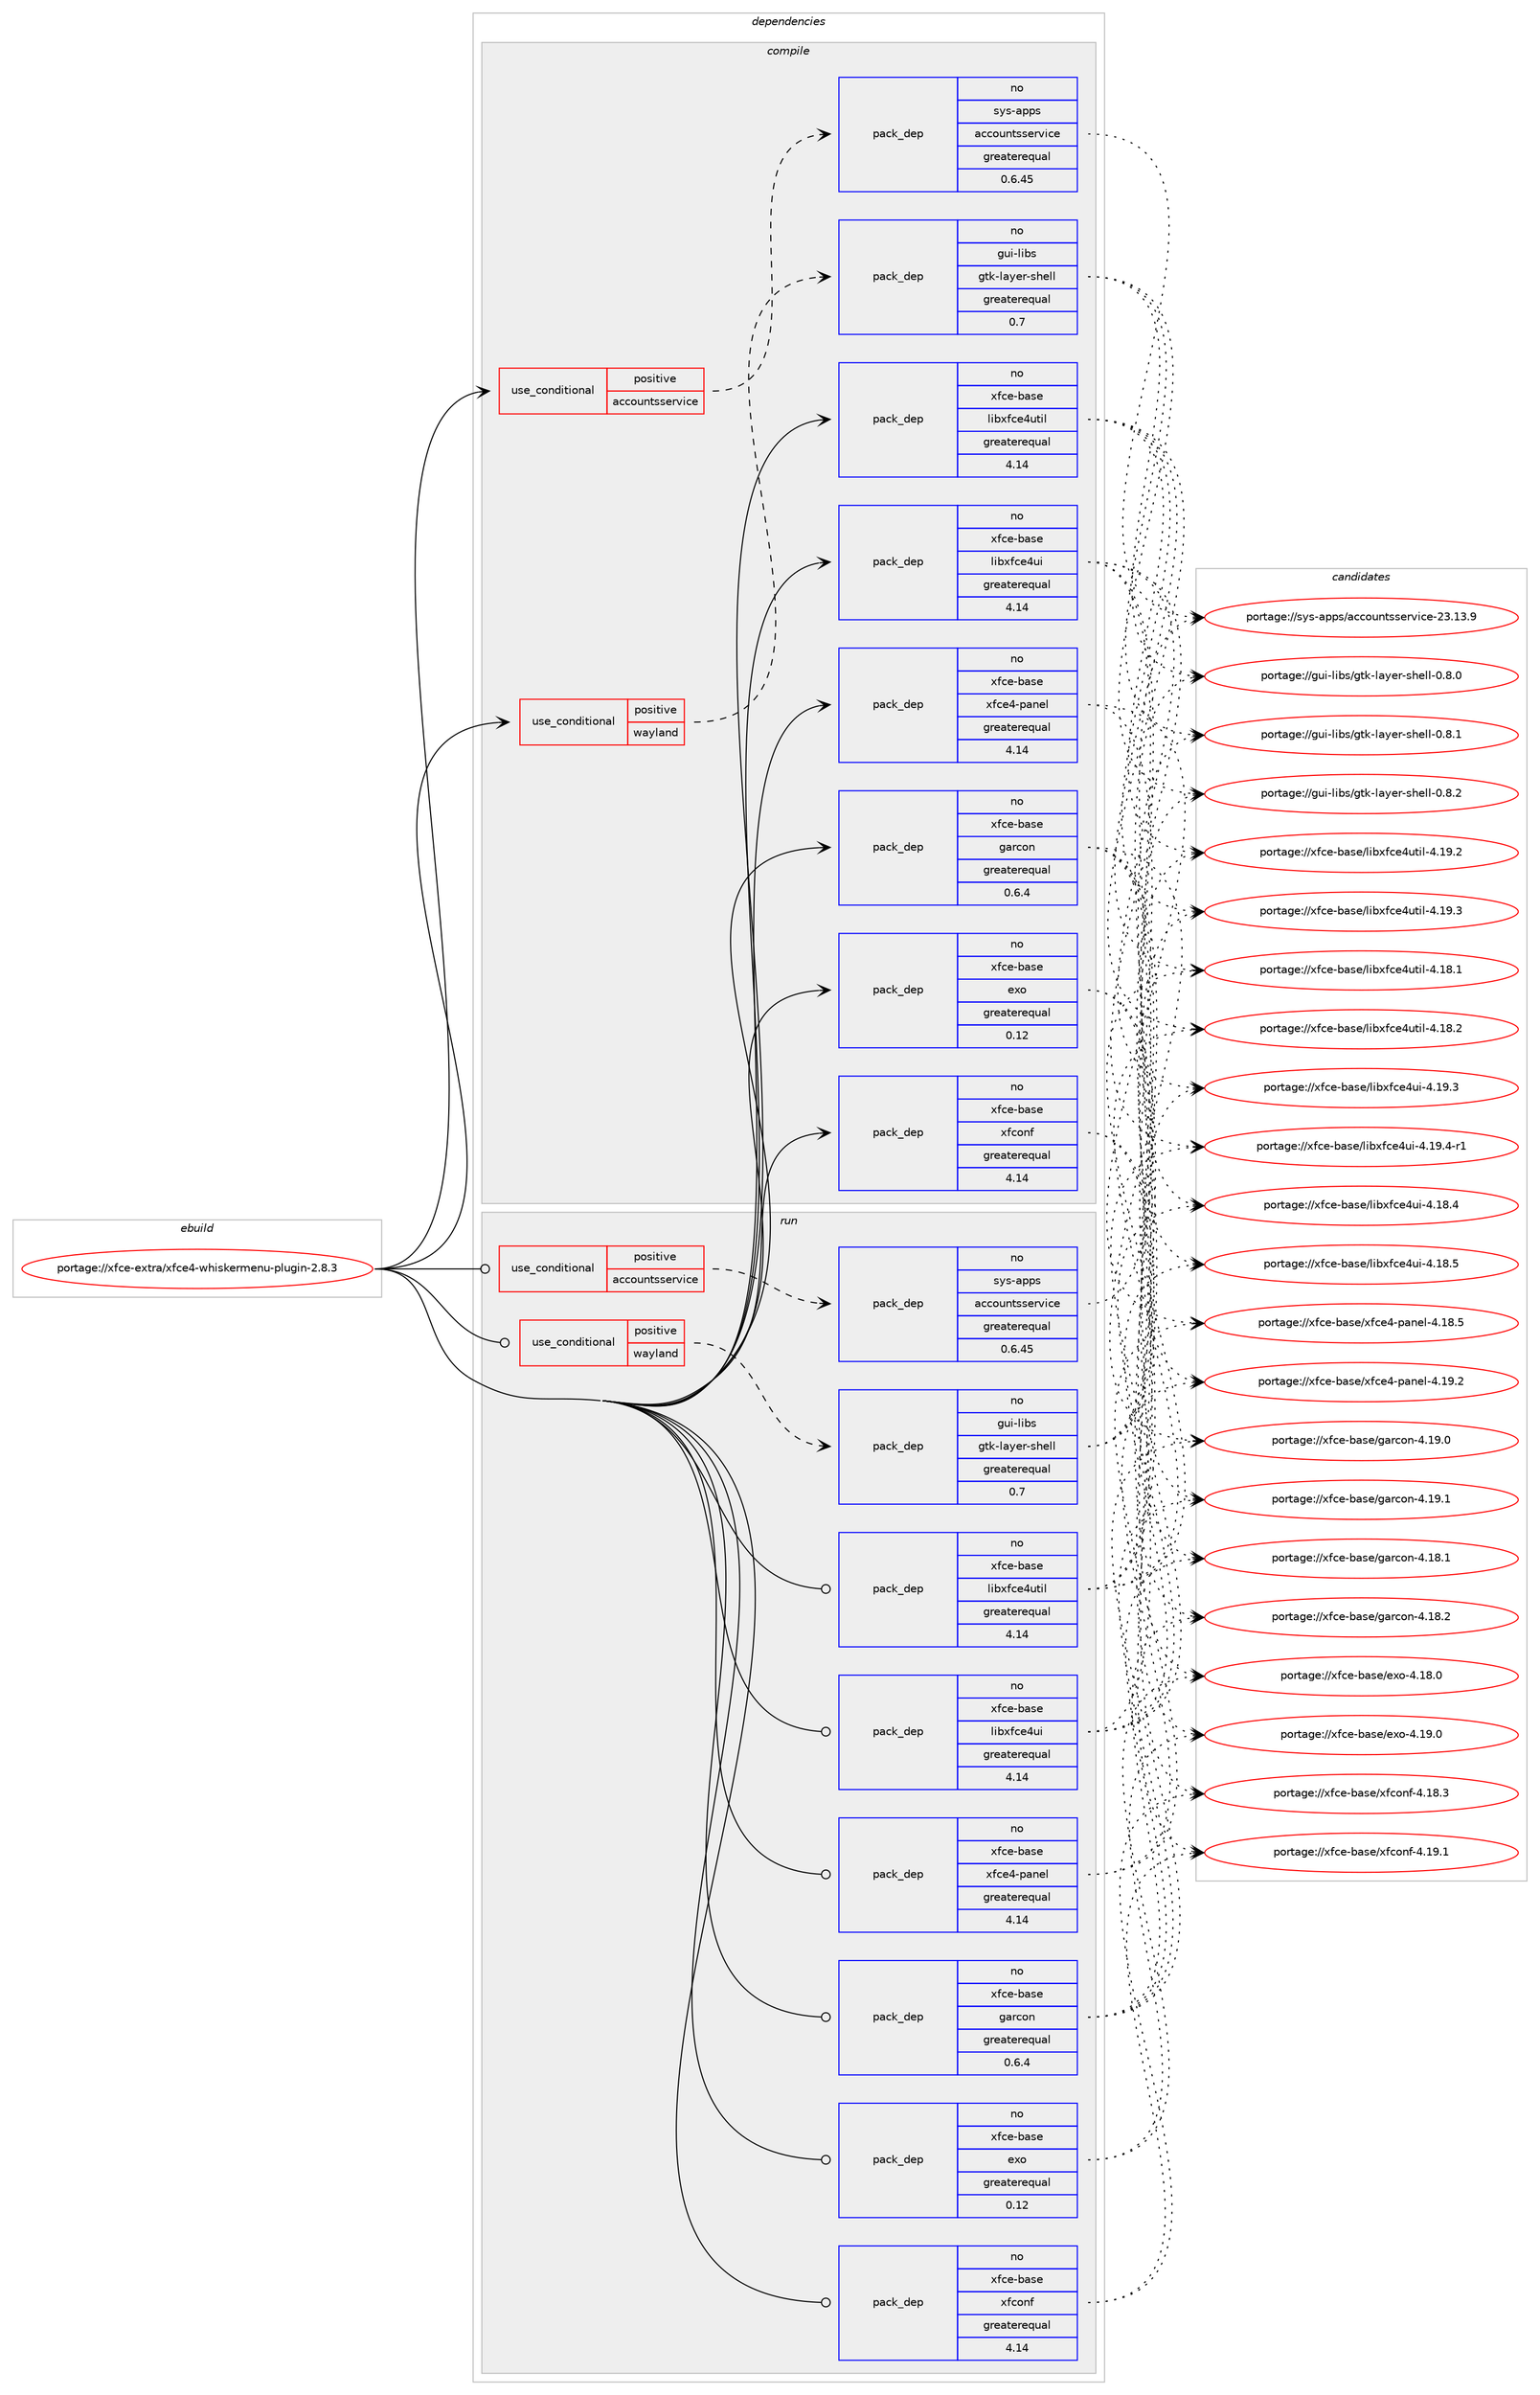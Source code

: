 digraph prolog {

# *************
# Graph options
# *************

newrank=true;
concentrate=true;
compound=true;
graph [rankdir=LR,fontname=Helvetica,fontsize=10,ranksep=1.5];#, ranksep=2.5, nodesep=0.2];
edge  [arrowhead=vee];
node  [fontname=Helvetica,fontsize=10];

# **********
# The ebuild
# **********

subgraph cluster_leftcol {
color=gray;
rank=same;
label=<<i>ebuild</i>>;
id [label="portage://xfce-extra/xfce4-whiskermenu-plugin-2.8.3", color=red, width=4, href="../xfce-extra/xfce4-whiskermenu-plugin-2.8.3.svg"];
}

# ****************
# The dependencies
# ****************

subgraph cluster_midcol {
color=gray;
label=<<i>dependencies</i>>;
subgraph cluster_compile {
fillcolor="#eeeeee";
style=filled;
label=<<i>compile</i>>;
subgraph cond17607 {
dependency27312 [label=<<TABLE BORDER="0" CELLBORDER="1" CELLSPACING="0" CELLPADDING="4"><TR><TD ROWSPAN="3" CELLPADDING="10">use_conditional</TD></TR><TR><TD>positive</TD></TR><TR><TD>accountsservice</TD></TR></TABLE>>, shape=none, color=red];
subgraph pack9383 {
dependency27313 [label=<<TABLE BORDER="0" CELLBORDER="1" CELLSPACING="0" CELLPADDING="4" WIDTH="220"><TR><TD ROWSPAN="6" CELLPADDING="30">pack_dep</TD></TR><TR><TD WIDTH="110">no</TD></TR><TR><TD>sys-apps</TD></TR><TR><TD>accountsservice</TD></TR><TR><TD>greaterequal</TD></TR><TR><TD>0.6.45</TD></TR></TABLE>>, shape=none, color=blue];
}
dependency27312:e -> dependency27313:w [weight=20,style="dashed",arrowhead="vee"];
}
id:e -> dependency27312:w [weight=20,style="solid",arrowhead="vee"];
subgraph cond17608 {
dependency27314 [label=<<TABLE BORDER="0" CELLBORDER="1" CELLSPACING="0" CELLPADDING="4"><TR><TD ROWSPAN="3" CELLPADDING="10">use_conditional</TD></TR><TR><TD>positive</TD></TR><TR><TD>wayland</TD></TR></TABLE>>, shape=none, color=red];
subgraph pack9384 {
dependency27315 [label=<<TABLE BORDER="0" CELLBORDER="1" CELLSPACING="0" CELLPADDING="4" WIDTH="220"><TR><TD ROWSPAN="6" CELLPADDING="30">pack_dep</TD></TR><TR><TD WIDTH="110">no</TD></TR><TR><TD>gui-libs</TD></TR><TR><TD>gtk-layer-shell</TD></TR><TR><TD>greaterequal</TD></TR><TR><TD>0.7</TD></TR></TABLE>>, shape=none, color=blue];
}
dependency27314:e -> dependency27315:w [weight=20,style="dashed",arrowhead="vee"];
}
id:e -> dependency27314:w [weight=20,style="solid",arrowhead="vee"];
# *** BEGIN UNKNOWN DEPENDENCY TYPE (TODO) ***
# id -> package_dependency(portage://xfce-extra/xfce4-whiskermenu-plugin-2.8.3,install,no,virtual,libintl,none,[,,],[],[])
# *** END UNKNOWN DEPENDENCY TYPE (TODO) ***

# *** BEGIN UNKNOWN DEPENDENCY TYPE (TODO) ***
# id -> package_dependency(portage://xfce-extra/xfce4-whiskermenu-plugin-2.8.3,install,no,x11-libs,gtk+,none,[,,],[slot(3)],[])
# *** END UNKNOWN DEPENDENCY TYPE (TODO) ***

subgraph pack9385 {
dependency27316 [label=<<TABLE BORDER="0" CELLBORDER="1" CELLSPACING="0" CELLPADDING="4" WIDTH="220"><TR><TD ROWSPAN="6" CELLPADDING="30">pack_dep</TD></TR><TR><TD WIDTH="110">no</TD></TR><TR><TD>xfce-base</TD></TR><TR><TD>exo</TD></TR><TR><TD>greaterequal</TD></TR><TR><TD>0.12</TD></TR></TABLE>>, shape=none, color=blue];
}
id:e -> dependency27316:w [weight=20,style="solid",arrowhead="vee"];
subgraph pack9386 {
dependency27317 [label=<<TABLE BORDER="0" CELLBORDER="1" CELLSPACING="0" CELLPADDING="4" WIDTH="220"><TR><TD ROWSPAN="6" CELLPADDING="30">pack_dep</TD></TR><TR><TD WIDTH="110">no</TD></TR><TR><TD>xfce-base</TD></TR><TR><TD>garcon</TD></TR><TR><TD>greaterequal</TD></TR><TR><TD>0.6.4</TD></TR></TABLE>>, shape=none, color=blue];
}
id:e -> dependency27317:w [weight=20,style="solid",arrowhead="vee"];
subgraph pack9387 {
dependency27318 [label=<<TABLE BORDER="0" CELLBORDER="1" CELLSPACING="0" CELLPADDING="4" WIDTH="220"><TR><TD ROWSPAN="6" CELLPADDING="30">pack_dep</TD></TR><TR><TD WIDTH="110">no</TD></TR><TR><TD>xfce-base</TD></TR><TR><TD>libxfce4ui</TD></TR><TR><TD>greaterequal</TD></TR><TR><TD>4.14</TD></TR></TABLE>>, shape=none, color=blue];
}
id:e -> dependency27318:w [weight=20,style="solid",arrowhead="vee"];
subgraph pack9388 {
dependency27319 [label=<<TABLE BORDER="0" CELLBORDER="1" CELLSPACING="0" CELLPADDING="4" WIDTH="220"><TR><TD ROWSPAN="6" CELLPADDING="30">pack_dep</TD></TR><TR><TD WIDTH="110">no</TD></TR><TR><TD>xfce-base</TD></TR><TR><TD>libxfce4util</TD></TR><TR><TD>greaterequal</TD></TR><TR><TD>4.14</TD></TR></TABLE>>, shape=none, color=blue];
}
id:e -> dependency27319:w [weight=20,style="solid",arrowhead="vee"];
subgraph pack9389 {
dependency27320 [label=<<TABLE BORDER="0" CELLBORDER="1" CELLSPACING="0" CELLPADDING="4" WIDTH="220"><TR><TD ROWSPAN="6" CELLPADDING="30">pack_dep</TD></TR><TR><TD WIDTH="110">no</TD></TR><TR><TD>xfce-base</TD></TR><TR><TD>xfce4-panel</TD></TR><TR><TD>greaterequal</TD></TR><TR><TD>4.14</TD></TR></TABLE>>, shape=none, color=blue];
}
id:e -> dependency27320:w [weight=20,style="solid",arrowhead="vee"];
subgraph pack9390 {
dependency27321 [label=<<TABLE BORDER="0" CELLBORDER="1" CELLSPACING="0" CELLPADDING="4" WIDTH="220"><TR><TD ROWSPAN="6" CELLPADDING="30">pack_dep</TD></TR><TR><TD WIDTH="110">no</TD></TR><TR><TD>xfce-base</TD></TR><TR><TD>xfconf</TD></TR><TR><TD>greaterequal</TD></TR><TR><TD>4.14</TD></TR></TABLE>>, shape=none, color=blue];
}
id:e -> dependency27321:w [weight=20,style="solid",arrowhead="vee"];
}
subgraph cluster_compileandrun {
fillcolor="#eeeeee";
style=filled;
label=<<i>compile and run</i>>;
}
subgraph cluster_run {
fillcolor="#eeeeee";
style=filled;
label=<<i>run</i>>;
subgraph cond17609 {
dependency27322 [label=<<TABLE BORDER="0" CELLBORDER="1" CELLSPACING="0" CELLPADDING="4"><TR><TD ROWSPAN="3" CELLPADDING="10">use_conditional</TD></TR><TR><TD>positive</TD></TR><TR><TD>accountsservice</TD></TR></TABLE>>, shape=none, color=red];
subgraph pack9391 {
dependency27323 [label=<<TABLE BORDER="0" CELLBORDER="1" CELLSPACING="0" CELLPADDING="4" WIDTH="220"><TR><TD ROWSPAN="6" CELLPADDING="30">pack_dep</TD></TR><TR><TD WIDTH="110">no</TD></TR><TR><TD>sys-apps</TD></TR><TR><TD>accountsservice</TD></TR><TR><TD>greaterequal</TD></TR><TR><TD>0.6.45</TD></TR></TABLE>>, shape=none, color=blue];
}
dependency27322:e -> dependency27323:w [weight=20,style="dashed",arrowhead="vee"];
}
id:e -> dependency27322:w [weight=20,style="solid",arrowhead="odot"];
subgraph cond17610 {
dependency27324 [label=<<TABLE BORDER="0" CELLBORDER="1" CELLSPACING="0" CELLPADDING="4"><TR><TD ROWSPAN="3" CELLPADDING="10">use_conditional</TD></TR><TR><TD>positive</TD></TR><TR><TD>wayland</TD></TR></TABLE>>, shape=none, color=red];
subgraph pack9392 {
dependency27325 [label=<<TABLE BORDER="0" CELLBORDER="1" CELLSPACING="0" CELLPADDING="4" WIDTH="220"><TR><TD ROWSPAN="6" CELLPADDING="30">pack_dep</TD></TR><TR><TD WIDTH="110">no</TD></TR><TR><TD>gui-libs</TD></TR><TR><TD>gtk-layer-shell</TD></TR><TR><TD>greaterequal</TD></TR><TR><TD>0.7</TD></TR></TABLE>>, shape=none, color=blue];
}
dependency27324:e -> dependency27325:w [weight=20,style="dashed",arrowhead="vee"];
}
id:e -> dependency27324:w [weight=20,style="solid",arrowhead="odot"];
# *** BEGIN UNKNOWN DEPENDENCY TYPE (TODO) ***
# id -> package_dependency(portage://xfce-extra/xfce4-whiskermenu-plugin-2.8.3,run,no,virtual,libintl,none,[,,],[],[])
# *** END UNKNOWN DEPENDENCY TYPE (TODO) ***

# *** BEGIN UNKNOWN DEPENDENCY TYPE (TODO) ***
# id -> package_dependency(portage://xfce-extra/xfce4-whiskermenu-plugin-2.8.3,run,no,x11-libs,gtk+,none,[,,],[slot(3)],[])
# *** END UNKNOWN DEPENDENCY TYPE (TODO) ***

subgraph pack9393 {
dependency27326 [label=<<TABLE BORDER="0" CELLBORDER="1" CELLSPACING="0" CELLPADDING="4" WIDTH="220"><TR><TD ROWSPAN="6" CELLPADDING="30">pack_dep</TD></TR><TR><TD WIDTH="110">no</TD></TR><TR><TD>xfce-base</TD></TR><TR><TD>exo</TD></TR><TR><TD>greaterequal</TD></TR><TR><TD>0.12</TD></TR></TABLE>>, shape=none, color=blue];
}
id:e -> dependency27326:w [weight=20,style="solid",arrowhead="odot"];
subgraph pack9394 {
dependency27327 [label=<<TABLE BORDER="0" CELLBORDER="1" CELLSPACING="0" CELLPADDING="4" WIDTH="220"><TR><TD ROWSPAN="6" CELLPADDING="30">pack_dep</TD></TR><TR><TD WIDTH="110">no</TD></TR><TR><TD>xfce-base</TD></TR><TR><TD>garcon</TD></TR><TR><TD>greaterequal</TD></TR><TR><TD>0.6.4</TD></TR></TABLE>>, shape=none, color=blue];
}
id:e -> dependency27327:w [weight=20,style="solid",arrowhead="odot"];
subgraph pack9395 {
dependency27328 [label=<<TABLE BORDER="0" CELLBORDER="1" CELLSPACING="0" CELLPADDING="4" WIDTH="220"><TR><TD ROWSPAN="6" CELLPADDING="30">pack_dep</TD></TR><TR><TD WIDTH="110">no</TD></TR><TR><TD>xfce-base</TD></TR><TR><TD>libxfce4ui</TD></TR><TR><TD>greaterequal</TD></TR><TR><TD>4.14</TD></TR></TABLE>>, shape=none, color=blue];
}
id:e -> dependency27328:w [weight=20,style="solid",arrowhead="odot"];
subgraph pack9396 {
dependency27329 [label=<<TABLE BORDER="0" CELLBORDER="1" CELLSPACING="0" CELLPADDING="4" WIDTH="220"><TR><TD ROWSPAN="6" CELLPADDING="30">pack_dep</TD></TR><TR><TD WIDTH="110">no</TD></TR><TR><TD>xfce-base</TD></TR><TR><TD>libxfce4util</TD></TR><TR><TD>greaterequal</TD></TR><TR><TD>4.14</TD></TR></TABLE>>, shape=none, color=blue];
}
id:e -> dependency27329:w [weight=20,style="solid",arrowhead="odot"];
subgraph pack9397 {
dependency27330 [label=<<TABLE BORDER="0" CELLBORDER="1" CELLSPACING="0" CELLPADDING="4" WIDTH="220"><TR><TD ROWSPAN="6" CELLPADDING="30">pack_dep</TD></TR><TR><TD WIDTH="110">no</TD></TR><TR><TD>xfce-base</TD></TR><TR><TD>xfce4-panel</TD></TR><TR><TD>greaterequal</TD></TR><TR><TD>4.14</TD></TR></TABLE>>, shape=none, color=blue];
}
id:e -> dependency27330:w [weight=20,style="solid",arrowhead="odot"];
subgraph pack9398 {
dependency27331 [label=<<TABLE BORDER="0" CELLBORDER="1" CELLSPACING="0" CELLPADDING="4" WIDTH="220"><TR><TD ROWSPAN="6" CELLPADDING="30">pack_dep</TD></TR><TR><TD WIDTH="110">no</TD></TR><TR><TD>xfce-base</TD></TR><TR><TD>xfconf</TD></TR><TR><TD>greaterequal</TD></TR><TR><TD>4.14</TD></TR></TABLE>>, shape=none, color=blue];
}
id:e -> dependency27331:w [weight=20,style="solid",arrowhead="odot"];
}
}

# **************
# The candidates
# **************

subgraph cluster_choices {
rank=same;
color=gray;
label=<<i>candidates</i>>;

subgraph choice9383 {
color=black;
nodesep=1;
choice115121115459711211211547979999111117110116115115101114118105991014550514649514657 [label="portage://sys-apps/accountsservice-23.13.9", color=red, width=4,href="../sys-apps/accountsservice-23.13.9.svg"];
dependency27313:e -> choice115121115459711211211547979999111117110116115115101114118105991014550514649514657:w [style=dotted,weight="100"];
}
subgraph choice9384 {
color=black;
nodesep=1;
choice103117105451081059811547103116107451089712110111445115104101108108454846564648 [label="portage://gui-libs/gtk-layer-shell-0.8.0", color=red, width=4,href="../gui-libs/gtk-layer-shell-0.8.0.svg"];
choice103117105451081059811547103116107451089712110111445115104101108108454846564649 [label="portage://gui-libs/gtk-layer-shell-0.8.1", color=red, width=4,href="../gui-libs/gtk-layer-shell-0.8.1.svg"];
choice103117105451081059811547103116107451089712110111445115104101108108454846564650 [label="portage://gui-libs/gtk-layer-shell-0.8.2", color=red, width=4,href="../gui-libs/gtk-layer-shell-0.8.2.svg"];
dependency27315:e -> choice103117105451081059811547103116107451089712110111445115104101108108454846564648:w [style=dotted,weight="100"];
dependency27315:e -> choice103117105451081059811547103116107451089712110111445115104101108108454846564649:w [style=dotted,weight="100"];
dependency27315:e -> choice103117105451081059811547103116107451089712110111445115104101108108454846564650:w [style=dotted,weight="100"];
}
subgraph choice9385 {
color=black;
nodesep=1;
choice120102991014598971151014710112011145524649564648 [label="portage://xfce-base/exo-4.18.0", color=red, width=4,href="../xfce-base/exo-4.18.0.svg"];
choice120102991014598971151014710112011145524649574648 [label="portage://xfce-base/exo-4.19.0", color=red, width=4,href="../xfce-base/exo-4.19.0.svg"];
dependency27316:e -> choice120102991014598971151014710112011145524649564648:w [style=dotted,weight="100"];
dependency27316:e -> choice120102991014598971151014710112011145524649574648:w [style=dotted,weight="100"];
}
subgraph choice9386 {
color=black;
nodesep=1;
choice1201029910145989711510147103971149911111045524649564649 [label="portage://xfce-base/garcon-4.18.1", color=red, width=4,href="../xfce-base/garcon-4.18.1.svg"];
choice1201029910145989711510147103971149911111045524649564650 [label="portage://xfce-base/garcon-4.18.2", color=red, width=4,href="../xfce-base/garcon-4.18.2.svg"];
choice1201029910145989711510147103971149911111045524649574648 [label="portage://xfce-base/garcon-4.19.0", color=red, width=4,href="../xfce-base/garcon-4.19.0.svg"];
choice1201029910145989711510147103971149911111045524649574649 [label="portage://xfce-base/garcon-4.19.1", color=red, width=4,href="../xfce-base/garcon-4.19.1.svg"];
dependency27317:e -> choice1201029910145989711510147103971149911111045524649564649:w [style=dotted,weight="100"];
dependency27317:e -> choice1201029910145989711510147103971149911111045524649564650:w [style=dotted,weight="100"];
dependency27317:e -> choice1201029910145989711510147103971149911111045524649574648:w [style=dotted,weight="100"];
dependency27317:e -> choice1201029910145989711510147103971149911111045524649574649:w [style=dotted,weight="100"];
}
subgraph choice9387 {
color=black;
nodesep=1;
choice120102991014598971151014710810598120102991015211710545524649564652 [label="portage://xfce-base/libxfce4ui-4.18.4", color=red, width=4,href="../xfce-base/libxfce4ui-4.18.4.svg"];
choice120102991014598971151014710810598120102991015211710545524649564653 [label="portage://xfce-base/libxfce4ui-4.18.5", color=red, width=4,href="../xfce-base/libxfce4ui-4.18.5.svg"];
choice120102991014598971151014710810598120102991015211710545524649574651 [label="portage://xfce-base/libxfce4ui-4.19.3", color=red, width=4,href="../xfce-base/libxfce4ui-4.19.3.svg"];
choice1201029910145989711510147108105981201029910152117105455246495746524511449 [label="portage://xfce-base/libxfce4ui-4.19.4-r1", color=red, width=4,href="../xfce-base/libxfce4ui-4.19.4-r1.svg"];
dependency27318:e -> choice120102991014598971151014710810598120102991015211710545524649564652:w [style=dotted,weight="100"];
dependency27318:e -> choice120102991014598971151014710810598120102991015211710545524649564653:w [style=dotted,weight="100"];
dependency27318:e -> choice120102991014598971151014710810598120102991015211710545524649574651:w [style=dotted,weight="100"];
dependency27318:e -> choice1201029910145989711510147108105981201029910152117105455246495746524511449:w [style=dotted,weight="100"];
}
subgraph choice9388 {
color=black;
nodesep=1;
choice120102991014598971151014710810598120102991015211711610510845524649564649 [label="portage://xfce-base/libxfce4util-4.18.1", color=red, width=4,href="../xfce-base/libxfce4util-4.18.1.svg"];
choice120102991014598971151014710810598120102991015211711610510845524649564650 [label="portage://xfce-base/libxfce4util-4.18.2", color=red, width=4,href="../xfce-base/libxfce4util-4.18.2.svg"];
choice120102991014598971151014710810598120102991015211711610510845524649574650 [label="portage://xfce-base/libxfce4util-4.19.2", color=red, width=4,href="../xfce-base/libxfce4util-4.19.2.svg"];
choice120102991014598971151014710810598120102991015211711610510845524649574651 [label="portage://xfce-base/libxfce4util-4.19.3", color=red, width=4,href="../xfce-base/libxfce4util-4.19.3.svg"];
dependency27319:e -> choice120102991014598971151014710810598120102991015211711610510845524649564649:w [style=dotted,weight="100"];
dependency27319:e -> choice120102991014598971151014710810598120102991015211711610510845524649564650:w [style=dotted,weight="100"];
dependency27319:e -> choice120102991014598971151014710810598120102991015211711610510845524649574650:w [style=dotted,weight="100"];
dependency27319:e -> choice120102991014598971151014710810598120102991015211711610510845524649574651:w [style=dotted,weight="100"];
}
subgraph choice9389 {
color=black;
nodesep=1;
choice12010299101459897115101471201029910152451129711010110845524649564653 [label="portage://xfce-base/xfce4-panel-4.18.5", color=red, width=4,href="../xfce-base/xfce4-panel-4.18.5.svg"];
choice12010299101459897115101471201029910152451129711010110845524649574650 [label="portage://xfce-base/xfce4-panel-4.19.2", color=red, width=4,href="../xfce-base/xfce4-panel-4.19.2.svg"];
dependency27320:e -> choice12010299101459897115101471201029910152451129711010110845524649564653:w [style=dotted,weight="100"];
dependency27320:e -> choice12010299101459897115101471201029910152451129711010110845524649574650:w [style=dotted,weight="100"];
}
subgraph choice9390 {
color=black;
nodesep=1;
choice12010299101459897115101471201029911111010245524649564651 [label="portage://xfce-base/xfconf-4.18.3", color=red, width=4,href="../xfce-base/xfconf-4.18.3.svg"];
choice12010299101459897115101471201029911111010245524649574649 [label="portage://xfce-base/xfconf-4.19.1", color=red, width=4,href="../xfce-base/xfconf-4.19.1.svg"];
dependency27321:e -> choice12010299101459897115101471201029911111010245524649564651:w [style=dotted,weight="100"];
dependency27321:e -> choice12010299101459897115101471201029911111010245524649574649:w [style=dotted,weight="100"];
}
subgraph choice9391 {
color=black;
nodesep=1;
choice115121115459711211211547979999111117110116115115101114118105991014550514649514657 [label="portage://sys-apps/accountsservice-23.13.9", color=red, width=4,href="../sys-apps/accountsservice-23.13.9.svg"];
dependency27323:e -> choice115121115459711211211547979999111117110116115115101114118105991014550514649514657:w [style=dotted,weight="100"];
}
subgraph choice9392 {
color=black;
nodesep=1;
choice103117105451081059811547103116107451089712110111445115104101108108454846564648 [label="portage://gui-libs/gtk-layer-shell-0.8.0", color=red, width=4,href="../gui-libs/gtk-layer-shell-0.8.0.svg"];
choice103117105451081059811547103116107451089712110111445115104101108108454846564649 [label="portage://gui-libs/gtk-layer-shell-0.8.1", color=red, width=4,href="../gui-libs/gtk-layer-shell-0.8.1.svg"];
choice103117105451081059811547103116107451089712110111445115104101108108454846564650 [label="portage://gui-libs/gtk-layer-shell-0.8.2", color=red, width=4,href="../gui-libs/gtk-layer-shell-0.8.2.svg"];
dependency27325:e -> choice103117105451081059811547103116107451089712110111445115104101108108454846564648:w [style=dotted,weight="100"];
dependency27325:e -> choice103117105451081059811547103116107451089712110111445115104101108108454846564649:w [style=dotted,weight="100"];
dependency27325:e -> choice103117105451081059811547103116107451089712110111445115104101108108454846564650:w [style=dotted,weight="100"];
}
subgraph choice9393 {
color=black;
nodesep=1;
choice120102991014598971151014710112011145524649564648 [label="portage://xfce-base/exo-4.18.0", color=red, width=4,href="../xfce-base/exo-4.18.0.svg"];
choice120102991014598971151014710112011145524649574648 [label="portage://xfce-base/exo-4.19.0", color=red, width=4,href="../xfce-base/exo-4.19.0.svg"];
dependency27326:e -> choice120102991014598971151014710112011145524649564648:w [style=dotted,weight="100"];
dependency27326:e -> choice120102991014598971151014710112011145524649574648:w [style=dotted,weight="100"];
}
subgraph choice9394 {
color=black;
nodesep=1;
choice1201029910145989711510147103971149911111045524649564649 [label="portage://xfce-base/garcon-4.18.1", color=red, width=4,href="../xfce-base/garcon-4.18.1.svg"];
choice1201029910145989711510147103971149911111045524649564650 [label="portage://xfce-base/garcon-4.18.2", color=red, width=4,href="../xfce-base/garcon-4.18.2.svg"];
choice1201029910145989711510147103971149911111045524649574648 [label="portage://xfce-base/garcon-4.19.0", color=red, width=4,href="../xfce-base/garcon-4.19.0.svg"];
choice1201029910145989711510147103971149911111045524649574649 [label="portage://xfce-base/garcon-4.19.1", color=red, width=4,href="../xfce-base/garcon-4.19.1.svg"];
dependency27327:e -> choice1201029910145989711510147103971149911111045524649564649:w [style=dotted,weight="100"];
dependency27327:e -> choice1201029910145989711510147103971149911111045524649564650:w [style=dotted,weight="100"];
dependency27327:e -> choice1201029910145989711510147103971149911111045524649574648:w [style=dotted,weight="100"];
dependency27327:e -> choice1201029910145989711510147103971149911111045524649574649:w [style=dotted,weight="100"];
}
subgraph choice9395 {
color=black;
nodesep=1;
choice120102991014598971151014710810598120102991015211710545524649564652 [label="portage://xfce-base/libxfce4ui-4.18.4", color=red, width=4,href="../xfce-base/libxfce4ui-4.18.4.svg"];
choice120102991014598971151014710810598120102991015211710545524649564653 [label="portage://xfce-base/libxfce4ui-4.18.5", color=red, width=4,href="../xfce-base/libxfce4ui-4.18.5.svg"];
choice120102991014598971151014710810598120102991015211710545524649574651 [label="portage://xfce-base/libxfce4ui-4.19.3", color=red, width=4,href="../xfce-base/libxfce4ui-4.19.3.svg"];
choice1201029910145989711510147108105981201029910152117105455246495746524511449 [label="portage://xfce-base/libxfce4ui-4.19.4-r1", color=red, width=4,href="../xfce-base/libxfce4ui-4.19.4-r1.svg"];
dependency27328:e -> choice120102991014598971151014710810598120102991015211710545524649564652:w [style=dotted,weight="100"];
dependency27328:e -> choice120102991014598971151014710810598120102991015211710545524649564653:w [style=dotted,weight="100"];
dependency27328:e -> choice120102991014598971151014710810598120102991015211710545524649574651:w [style=dotted,weight="100"];
dependency27328:e -> choice1201029910145989711510147108105981201029910152117105455246495746524511449:w [style=dotted,weight="100"];
}
subgraph choice9396 {
color=black;
nodesep=1;
choice120102991014598971151014710810598120102991015211711610510845524649564649 [label="portage://xfce-base/libxfce4util-4.18.1", color=red, width=4,href="../xfce-base/libxfce4util-4.18.1.svg"];
choice120102991014598971151014710810598120102991015211711610510845524649564650 [label="portage://xfce-base/libxfce4util-4.18.2", color=red, width=4,href="../xfce-base/libxfce4util-4.18.2.svg"];
choice120102991014598971151014710810598120102991015211711610510845524649574650 [label="portage://xfce-base/libxfce4util-4.19.2", color=red, width=4,href="../xfce-base/libxfce4util-4.19.2.svg"];
choice120102991014598971151014710810598120102991015211711610510845524649574651 [label="portage://xfce-base/libxfce4util-4.19.3", color=red, width=4,href="../xfce-base/libxfce4util-4.19.3.svg"];
dependency27329:e -> choice120102991014598971151014710810598120102991015211711610510845524649564649:w [style=dotted,weight="100"];
dependency27329:e -> choice120102991014598971151014710810598120102991015211711610510845524649564650:w [style=dotted,weight="100"];
dependency27329:e -> choice120102991014598971151014710810598120102991015211711610510845524649574650:w [style=dotted,weight="100"];
dependency27329:e -> choice120102991014598971151014710810598120102991015211711610510845524649574651:w [style=dotted,weight="100"];
}
subgraph choice9397 {
color=black;
nodesep=1;
choice12010299101459897115101471201029910152451129711010110845524649564653 [label="portage://xfce-base/xfce4-panel-4.18.5", color=red, width=4,href="../xfce-base/xfce4-panel-4.18.5.svg"];
choice12010299101459897115101471201029910152451129711010110845524649574650 [label="portage://xfce-base/xfce4-panel-4.19.2", color=red, width=4,href="../xfce-base/xfce4-panel-4.19.2.svg"];
dependency27330:e -> choice12010299101459897115101471201029910152451129711010110845524649564653:w [style=dotted,weight="100"];
dependency27330:e -> choice12010299101459897115101471201029910152451129711010110845524649574650:w [style=dotted,weight="100"];
}
subgraph choice9398 {
color=black;
nodesep=1;
choice12010299101459897115101471201029911111010245524649564651 [label="portage://xfce-base/xfconf-4.18.3", color=red, width=4,href="../xfce-base/xfconf-4.18.3.svg"];
choice12010299101459897115101471201029911111010245524649574649 [label="portage://xfce-base/xfconf-4.19.1", color=red, width=4,href="../xfce-base/xfconf-4.19.1.svg"];
dependency27331:e -> choice12010299101459897115101471201029911111010245524649564651:w [style=dotted,weight="100"];
dependency27331:e -> choice12010299101459897115101471201029911111010245524649574649:w [style=dotted,weight="100"];
}
}

}
